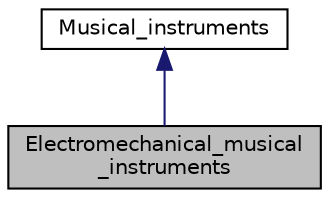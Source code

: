 digraph "Electromechanical_musical_instruments"
{
  edge [fontname="Helvetica",fontsize="10",labelfontname="Helvetica",labelfontsize="10"];
  node [fontname="Helvetica",fontsize="10",shape=record];
  Node1 [label="Electromechanical_musical\l_instruments",height=0.2,width=0.4,color="black", fillcolor="grey75", style="filled", fontcolor="black"];
  Node2 -> Node1 [dir="back",color="midnightblue",fontsize="10",style="solid",fontname="Helvetica"];
  Node2 [label="Musical_instruments",height=0.2,width=0.4,color="black", fillcolor="white", style="filled",URL="$classMusical__instruments.html",tooltip="Abstract base class representing any kind of musical instrument. "];
}
